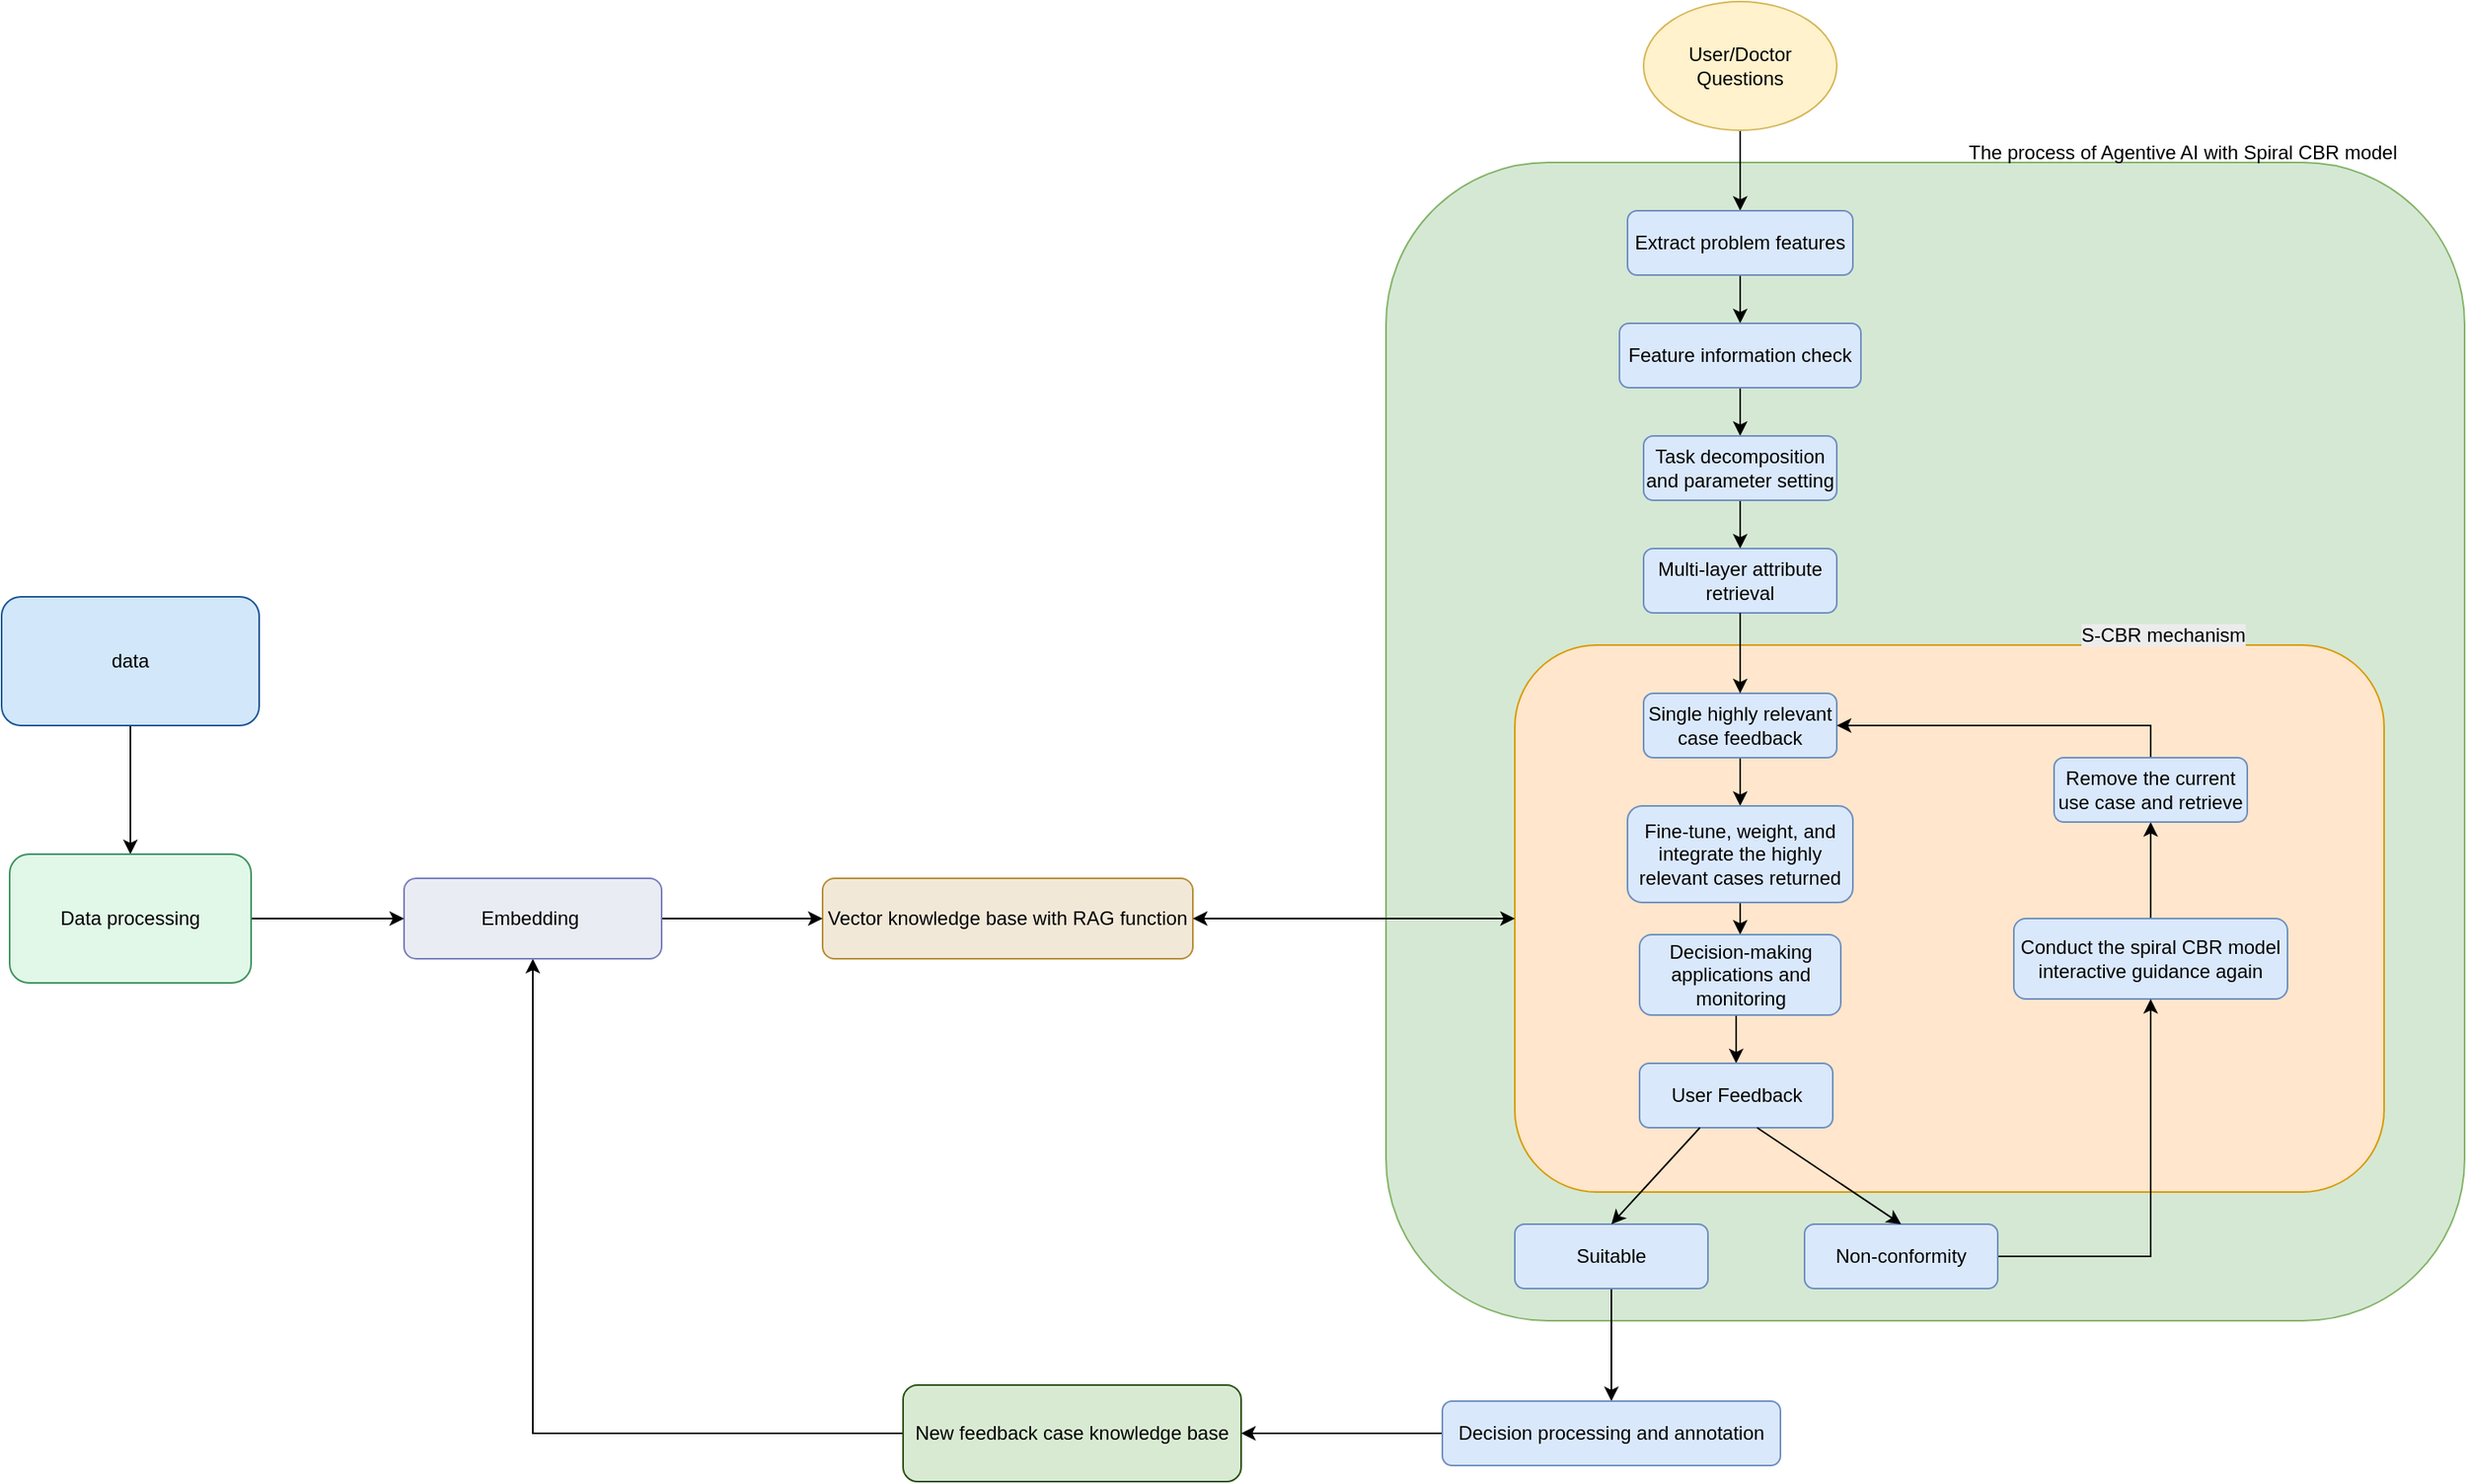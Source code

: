 <mxfile version="28.0.6">
  <diagram name="第 1 页" id="5ffuDU4hIFAlMKok4vvh">
    <mxGraphModel dx="1917" dy="613" grid="1" gridSize="10" guides="1" tooltips="1" connect="1" arrows="1" fold="1" page="1" pageScale="1" pageWidth="827" pageHeight="1169" math="0" shadow="0">
      <root>
        <mxCell id="0" />
        <mxCell id="1" parent="0" />
        <mxCell id="07CD5l8h8XVzDvu4tCsN-2" value="" style="rounded=1;whiteSpace=wrap;html=1;fillColor=#d5e8d4;strokeColor=#82b366;" vertex="1" parent="1">
          <mxGeometry x="270" y="240" width="670" height="720" as="geometry" />
        </mxCell>
        <mxCell id="07CD5l8h8XVzDvu4tCsN-10" style="edgeStyle=orthogonalEdgeStyle;rounded=0;orthogonalLoop=1;jettySize=auto;html=1;entryX=0.5;entryY=0;entryDx=0;entryDy=0;" edge="1" parent="1" source="07CD5l8h8XVzDvu4tCsN-1" target="07CD5l8h8XVzDvu4tCsN-4">
          <mxGeometry relative="1" as="geometry" />
        </mxCell>
        <mxCell id="07CD5l8h8XVzDvu4tCsN-1" value="User/Doctor Questions" style="ellipse;whiteSpace=wrap;html=1;fillColor=#fff2cc;strokeColor=#d6b656;" vertex="1" parent="1">
          <mxGeometry x="430" y="140" width="120" height="80" as="geometry" />
        </mxCell>
        <mxCell id="07CD5l8h8XVzDvu4tCsN-3" value="The process of Agentive AI with Spiral CBR model" style="text;whiteSpace=wrap;html=1;" vertex="1" parent="1">
          <mxGeometry x="630" y="220" width="300" height="40" as="geometry" />
        </mxCell>
        <mxCell id="07CD5l8h8XVzDvu4tCsN-11" style="edgeStyle=orthogonalEdgeStyle;rounded=0;orthogonalLoop=1;jettySize=auto;html=1;exitX=0.5;exitY=1;exitDx=0;exitDy=0;entryX=0.5;entryY=0;entryDx=0;entryDy=0;" edge="1" parent="1" source="07CD5l8h8XVzDvu4tCsN-4" target="07CD5l8h8XVzDvu4tCsN-5">
          <mxGeometry relative="1" as="geometry" />
        </mxCell>
        <mxCell id="07CD5l8h8XVzDvu4tCsN-4" value="Extract problem features" style="rounded=1;whiteSpace=wrap;html=1;fillColor=#dae8fc;strokeColor=#6c8ebf;" vertex="1" parent="1">
          <mxGeometry x="420" y="270" width="140" height="40" as="geometry" />
        </mxCell>
        <mxCell id="07CD5l8h8XVzDvu4tCsN-12" style="edgeStyle=orthogonalEdgeStyle;rounded=0;orthogonalLoop=1;jettySize=auto;html=1;exitX=0.5;exitY=1;exitDx=0;exitDy=0;entryX=0.5;entryY=0;entryDx=0;entryDy=0;" edge="1" parent="1" source="07CD5l8h8XVzDvu4tCsN-5" target="07CD5l8h8XVzDvu4tCsN-7">
          <mxGeometry relative="1" as="geometry" />
        </mxCell>
        <mxCell id="07CD5l8h8XVzDvu4tCsN-5" value="Feature information check" style="rounded=1;whiteSpace=wrap;html=1;fillColor=#dae8fc;strokeColor=#6c8ebf;" vertex="1" parent="1">
          <mxGeometry x="415" y="340" width="150" height="40" as="geometry" />
        </mxCell>
        <mxCell id="07CD5l8h8XVzDvu4tCsN-13" style="edgeStyle=orthogonalEdgeStyle;rounded=0;orthogonalLoop=1;jettySize=auto;html=1;exitX=0.5;exitY=1;exitDx=0;exitDy=0;entryX=0.5;entryY=0;entryDx=0;entryDy=0;" edge="1" parent="1" source="07CD5l8h8XVzDvu4tCsN-7" target="07CD5l8h8XVzDvu4tCsN-8">
          <mxGeometry relative="1" as="geometry" />
        </mxCell>
        <mxCell id="07CD5l8h8XVzDvu4tCsN-7" value="Task decomposition and parameter setting" style="rounded=1;whiteSpace=wrap;html=1;fillColor=#dae8fc;strokeColor=#6c8ebf;" vertex="1" parent="1">
          <mxGeometry x="430" y="410" width="120" height="40" as="geometry" />
        </mxCell>
        <mxCell id="07CD5l8h8XVzDvu4tCsN-8" value="Multi-layer attribute retrieval" style="rounded=1;whiteSpace=wrap;html=1;fillColor=#dae8fc;strokeColor=#6c8ebf;" vertex="1" parent="1">
          <mxGeometry x="430" y="480" width="120" height="40" as="geometry" />
        </mxCell>
        <mxCell id="07CD5l8h8XVzDvu4tCsN-9" value="" style="rounded=1;whiteSpace=wrap;html=1;fillColor=#ffe6cc;strokeColor=#d79b00;" vertex="1" parent="1">
          <mxGeometry x="350" y="540" width="540" height="340" as="geometry" />
        </mxCell>
        <mxCell id="07CD5l8h8XVzDvu4tCsN-24" style="edgeStyle=orthogonalEdgeStyle;rounded=0;orthogonalLoop=1;jettySize=auto;html=1;" edge="1" parent="1" source="07CD5l8h8XVzDvu4tCsN-14" target="07CD5l8h8XVzDvu4tCsN-15">
          <mxGeometry relative="1" as="geometry" />
        </mxCell>
        <mxCell id="07CD5l8h8XVzDvu4tCsN-14" value="Single highly relevant case feedback" style="rounded=1;whiteSpace=wrap;html=1;fillColor=#dae8fc;strokeColor=#6c8ebf;" vertex="1" parent="1">
          <mxGeometry x="430" y="570" width="120" height="40" as="geometry" />
        </mxCell>
        <mxCell id="07CD5l8h8XVzDvu4tCsN-25" style="edgeStyle=orthogonalEdgeStyle;rounded=0;orthogonalLoop=1;jettySize=auto;html=1;exitX=0.5;exitY=1;exitDx=0;exitDy=0;entryX=0.5;entryY=0;entryDx=0;entryDy=0;" edge="1" parent="1" source="07CD5l8h8XVzDvu4tCsN-15" target="07CD5l8h8XVzDvu4tCsN-17">
          <mxGeometry relative="1" as="geometry" />
        </mxCell>
        <mxCell id="07CD5l8h8XVzDvu4tCsN-15" value="Fine-tune, weight, and integrate the highly relevant cases returned" style="rounded=1;whiteSpace=wrap;html=1;fillColor=#dae8fc;strokeColor=#6c8ebf;" vertex="1" parent="1">
          <mxGeometry x="420" y="640" width="140" height="60" as="geometry" />
        </mxCell>
        <mxCell id="07CD5l8h8XVzDvu4tCsN-26" style="edgeStyle=orthogonalEdgeStyle;rounded=0;orthogonalLoop=1;jettySize=auto;html=1;exitX=0.5;exitY=1;exitDx=0;exitDy=0;entryX=0.5;entryY=0;entryDx=0;entryDy=0;" edge="1" parent="1" source="07CD5l8h8XVzDvu4tCsN-17" target="07CD5l8h8XVzDvu4tCsN-18">
          <mxGeometry relative="1" as="geometry" />
        </mxCell>
        <mxCell id="07CD5l8h8XVzDvu4tCsN-17" value="Decision-making applications and monitoring" style="rounded=1;whiteSpace=wrap;html=1;fillColor=#dae8fc;strokeColor=#6c8ebf;" vertex="1" parent="1">
          <mxGeometry x="427.5" y="720" width="125" height="50" as="geometry" />
        </mxCell>
        <mxCell id="07CD5l8h8XVzDvu4tCsN-18" value="&lt;div style=&quot;text-align: start;&quot;&gt;User Feedback&lt;/div&gt;" style="rounded=1;whiteSpace=wrap;html=1;fillColor=#dae8fc;strokeColor=#6c8ebf;" vertex="1" parent="1">
          <mxGeometry x="427.5" y="800" width="120" height="40" as="geometry" />
        </mxCell>
        <mxCell id="07CD5l8h8XVzDvu4tCsN-30" style="edgeStyle=orthogonalEdgeStyle;rounded=0;orthogonalLoop=1;jettySize=auto;html=1;exitX=0.5;exitY=0;exitDx=0;exitDy=0;entryX=0.5;entryY=1;entryDx=0;entryDy=0;" edge="1" parent="1" source="07CD5l8h8XVzDvu4tCsN-19" target="07CD5l8h8XVzDvu4tCsN-20">
          <mxGeometry relative="1" as="geometry" />
        </mxCell>
        <mxCell id="07CD5l8h8XVzDvu4tCsN-19" value="&lt;div style=&quot;text-align: center;&quot;&gt;Conduct the spiral CBR model interactive guidance again&lt;/div&gt;" style="rounded=1;whiteSpace=wrap;html=1;fillColor=#dae8fc;strokeColor=#6c8ebf;" vertex="1" parent="1">
          <mxGeometry x="660" y="710" width="170" height="50" as="geometry" />
        </mxCell>
        <mxCell id="07CD5l8h8XVzDvu4tCsN-31" style="edgeStyle=orthogonalEdgeStyle;rounded=0;orthogonalLoop=1;jettySize=auto;html=1;entryX=1;entryY=0.5;entryDx=0;entryDy=0;" edge="1" parent="1" source="07CD5l8h8XVzDvu4tCsN-20" target="07CD5l8h8XVzDvu4tCsN-14">
          <mxGeometry relative="1" as="geometry">
            <Array as="points">
              <mxPoint x="745" y="590" />
            </Array>
          </mxGeometry>
        </mxCell>
        <mxCell id="07CD5l8h8XVzDvu4tCsN-20" value="Remove the current use case and retrieve" style="rounded=1;whiteSpace=wrap;html=1;fillColor=#dae8fc;strokeColor=#6c8ebf;" vertex="1" parent="1">
          <mxGeometry x="685" y="610" width="120" height="40" as="geometry" />
        </mxCell>
        <mxCell id="07CD5l8h8XVzDvu4tCsN-34" style="edgeStyle=orthogonalEdgeStyle;rounded=0;orthogonalLoop=1;jettySize=auto;html=1;" edge="1" parent="1" source="07CD5l8h8XVzDvu4tCsN-21" target="07CD5l8h8XVzDvu4tCsN-32">
          <mxGeometry relative="1" as="geometry" />
        </mxCell>
        <mxCell id="07CD5l8h8XVzDvu4tCsN-21" value="&lt;div style=&quot;text-align: start;&quot;&gt;Suitable&lt;/div&gt;" style="rounded=1;whiteSpace=wrap;html=1;fillColor=#dae8fc;strokeColor=#6c8ebf;" vertex="1" parent="1">
          <mxGeometry x="350" y="900" width="120" height="40" as="geometry" />
        </mxCell>
        <mxCell id="07CD5l8h8XVzDvu4tCsN-29" style="edgeStyle=orthogonalEdgeStyle;rounded=0;orthogonalLoop=1;jettySize=auto;html=1;entryX=0.5;entryY=1;entryDx=0;entryDy=0;" edge="1" parent="1" source="07CD5l8h8XVzDvu4tCsN-22" target="07CD5l8h8XVzDvu4tCsN-19">
          <mxGeometry relative="1" as="geometry" />
        </mxCell>
        <mxCell id="07CD5l8h8XVzDvu4tCsN-22" value="&lt;div style=&quot;text-align: start;&quot;&gt;Non-conformity&lt;/div&gt;" style="rounded=1;whiteSpace=wrap;html=1;fillColor=#dae8fc;strokeColor=#6c8ebf;" vertex="1" parent="1">
          <mxGeometry x="530" y="900" width="120" height="40" as="geometry" />
        </mxCell>
        <mxCell id="07CD5l8h8XVzDvu4tCsN-27" value="" style="endArrow=classic;html=1;rounded=0;exitX=0.75;exitY=1;exitDx=0;exitDy=0;entryX=0.5;entryY=0;entryDx=0;entryDy=0;" edge="1" parent="1" target="07CD5l8h8XVzDvu4tCsN-22">
          <mxGeometry width="50" height="50" relative="1" as="geometry">
            <mxPoint x="500.5" y="840" as="sourcePoint" />
            <mxPoint x="547.5" y="880" as="targetPoint" />
          </mxGeometry>
        </mxCell>
        <mxCell id="07CD5l8h8XVzDvu4tCsN-28" value="" style="endArrow=classic;html=1;rounded=0;exitX=0.25;exitY=1;exitDx=0;exitDy=0;entryX=0.5;entryY=0;entryDx=0;entryDy=0;" edge="1" parent="1" target="07CD5l8h8XVzDvu4tCsN-21">
          <mxGeometry width="50" height="50" relative="1" as="geometry">
            <mxPoint x="465" y="840" as="sourcePoint" />
            <mxPoint x="430" y="880" as="targetPoint" />
          </mxGeometry>
        </mxCell>
        <mxCell id="07CD5l8h8XVzDvu4tCsN-23" style="edgeStyle=orthogonalEdgeStyle;rounded=0;orthogonalLoop=1;jettySize=auto;html=1;entryX=0.5;entryY=0;entryDx=0;entryDy=0;" edge="1" parent="1" source="07CD5l8h8XVzDvu4tCsN-8" target="07CD5l8h8XVzDvu4tCsN-14">
          <mxGeometry relative="1" as="geometry" />
        </mxCell>
        <mxCell id="07CD5l8h8XVzDvu4tCsN-35" style="edgeStyle=orthogonalEdgeStyle;rounded=0;orthogonalLoop=1;jettySize=auto;html=1;exitX=0;exitY=0.5;exitDx=0;exitDy=0;entryX=1;entryY=0.5;entryDx=0;entryDy=0;" edge="1" parent="1" source="07CD5l8h8XVzDvu4tCsN-32" target="07CD5l8h8XVzDvu4tCsN-33">
          <mxGeometry relative="1" as="geometry" />
        </mxCell>
        <mxCell id="07CD5l8h8XVzDvu4tCsN-32" value="&lt;div style=&quot;text-align: start;&quot;&gt;Decision processing and annotation&lt;/div&gt;" style="rounded=1;whiteSpace=wrap;html=1;fillColor=#dae8fc;strokeColor=#6c8ebf;" vertex="1" parent="1">
          <mxGeometry x="305" y="1010" width="210" height="40" as="geometry" />
        </mxCell>
        <mxCell id="07CD5l8h8XVzDvu4tCsN-39" style="edgeStyle=orthogonalEdgeStyle;rounded=0;orthogonalLoop=1;jettySize=auto;html=1;" edge="1" parent="1" source="07CD5l8h8XVzDvu4tCsN-33" target="07CD5l8h8XVzDvu4tCsN-38">
          <mxGeometry relative="1" as="geometry" />
        </mxCell>
        <mxCell id="07CD5l8h8XVzDvu4tCsN-33" value="&lt;font style=&quot;color: rgb(0, 0, 0);&quot;&gt;New feedback case knowledge base&lt;/font&gt;" style="rounded=1;whiteSpace=wrap;html=1;fillColor=#d9ead3;strokeColor=#274e13;" vertex="1" parent="1">
          <mxGeometry x="-30" y="1000" width="210" height="60" as="geometry" />
        </mxCell>
        <mxCell id="07CD5l8h8XVzDvu4tCsN-36" value="&lt;font style=&quot;color: rgb(0, 0, 0);&quot;&gt;Vector knowledge base with RAG function&lt;/font&gt;" style="rounded=1;whiteSpace=wrap;html=1;fillColor=#f2e8d8;strokeColor=#b68b32;" vertex="1" parent="1">
          <mxGeometry x="-80" y="685" width="230" height="50" as="geometry" />
        </mxCell>
        <mxCell id="07CD5l8h8XVzDvu4tCsN-37" style="edgeStyle=orthogonalEdgeStyle;rounded=0;orthogonalLoop=1;jettySize=auto;html=1;entryX=0;entryY=0.5;entryDx=0;entryDy=0;startArrow=classic;startFill=1;" edge="1" parent="1" source="07CD5l8h8XVzDvu4tCsN-36" target="07CD5l8h8XVzDvu4tCsN-9">
          <mxGeometry relative="1" as="geometry" />
        </mxCell>
        <mxCell id="07CD5l8h8XVzDvu4tCsN-40" style="edgeStyle=orthogonalEdgeStyle;rounded=0;orthogonalLoop=1;jettySize=auto;html=1;entryX=0;entryY=0.5;entryDx=0;entryDy=0;" edge="1" parent="1" source="07CD5l8h8XVzDvu4tCsN-38" target="07CD5l8h8XVzDvu4tCsN-36">
          <mxGeometry relative="1" as="geometry" />
        </mxCell>
        <mxCell id="07CD5l8h8XVzDvu4tCsN-38" value="&lt;font style=&quot;color: rgb(0, 0, 0);&quot;&gt;Embedding&amp;nbsp;&lt;/font&gt;" style="rounded=1;whiteSpace=wrap;html=1;fillColor=#e9ecf3;strokeColor=#777bbb;" vertex="1" parent="1">
          <mxGeometry x="-340" y="685" width="160" height="50" as="geometry" />
        </mxCell>
        <mxCell id="07CD5l8h8XVzDvu4tCsN-43" style="edgeStyle=orthogonalEdgeStyle;rounded=0;orthogonalLoop=1;jettySize=auto;html=1;entryX=0.5;entryY=0;entryDx=0;entryDy=0;" edge="1" parent="1" source="07CD5l8h8XVzDvu4tCsN-41" target="07CD5l8h8XVzDvu4tCsN-42">
          <mxGeometry relative="1" as="geometry" />
        </mxCell>
        <mxCell id="07CD5l8h8XVzDvu4tCsN-41" value="&lt;font color=&quot;#000000&quot;&gt;data&lt;/font&gt;" style="rounded=1;whiteSpace=wrap;html=1;fillColor=#d2e7fa;strokeColor=#185494;" vertex="1" parent="1">
          <mxGeometry x="-590" y="510" width="160" height="80" as="geometry" />
        </mxCell>
        <mxCell id="07CD5l8h8XVzDvu4tCsN-44" style="edgeStyle=orthogonalEdgeStyle;rounded=0;orthogonalLoop=1;jettySize=auto;html=1;" edge="1" parent="1" source="07CD5l8h8XVzDvu4tCsN-42" target="07CD5l8h8XVzDvu4tCsN-38">
          <mxGeometry relative="1" as="geometry" />
        </mxCell>
        <mxCell id="07CD5l8h8XVzDvu4tCsN-42" value="&lt;font color=&quot;#000000&quot;&gt;Data processing&lt;/font&gt;" style="rounded=1;whiteSpace=wrap;html=1;fillColor=#e1f7e7;strokeColor=#3a915d;" vertex="1" parent="1">
          <mxGeometry x="-585" y="670" width="150" height="80" as="geometry" />
        </mxCell>
        <mxCell id="07CD5l8h8XVzDvu4tCsN-45" value="&lt;span style=&quot;color: rgb(0, 0, 0); font-family: Helvetica; font-size: 12px; font-style: normal; font-variant-ligatures: normal; font-variant-caps: normal; font-weight: 400; letter-spacing: normal; orphans: 2; text-align: left; text-indent: 0px; text-transform: none; widows: 2; word-spacing: 0px; -webkit-text-stroke-width: 0px; white-space: normal; background-color: rgb(236, 236, 236); text-decoration-thickness: initial; text-decoration-style: initial; text-decoration-color: initial; display: inline !important; float: none;&quot;&gt;S-CBR mechanism&lt;/span&gt;" style="text;whiteSpace=wrap;html=1;" vertex="1" parent="1">
          <mxGeometry x="700" y="520" width="120" height="40" as="geometry" />
        </mxCell>
      </root>
    </mxGraphModel>
  </diagram>
</mxfile>
